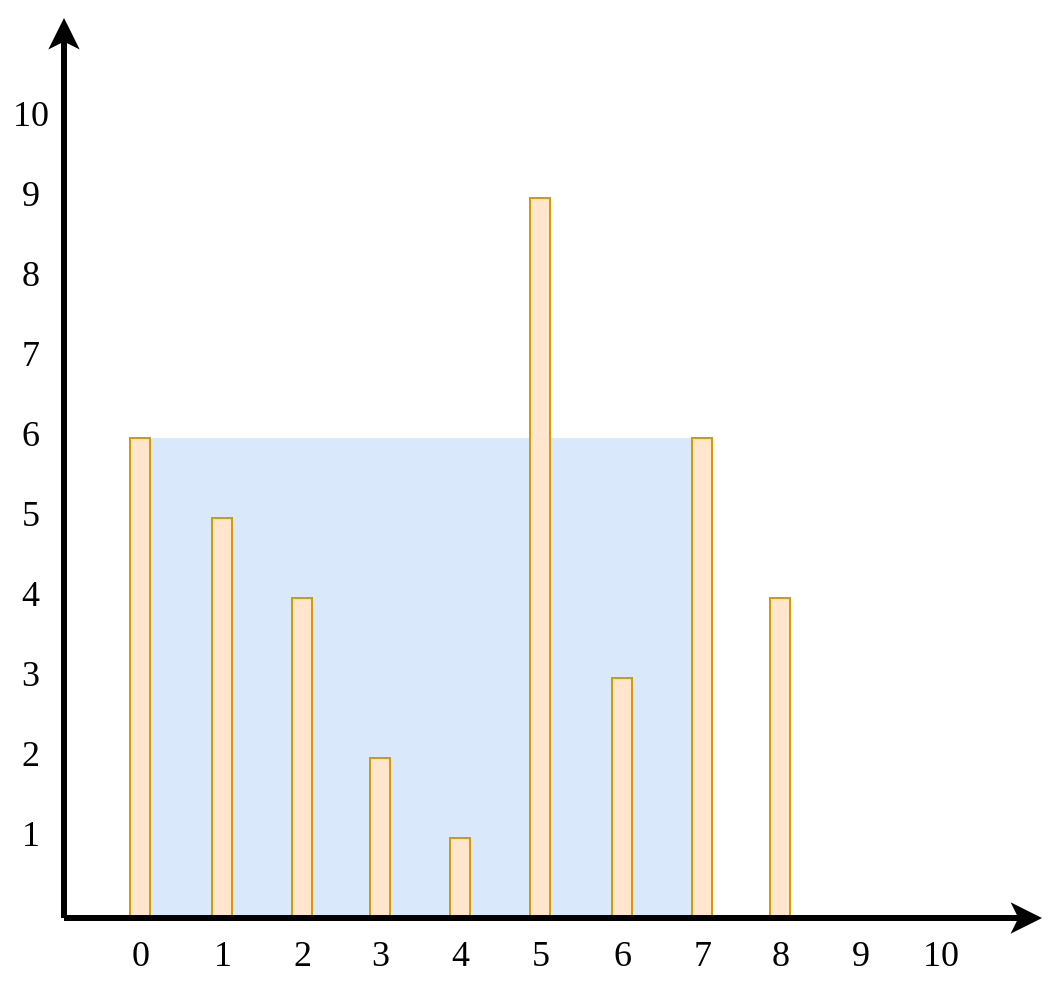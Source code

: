<mxfile version="12.5.1" type="github">
  <diagram id="07fea595-8f29-1299-0266-81d95cde20df" name="Page-1">
    <mxGraphModel dx="1700" dy="877" grid="1" gridSize="10" guides="1" tooltips="1" connect="1" arrows="1" fold="1" page="1" pageScale="1" pageWidth="1169" pageHeight="827" background="#ffffff" math="0" shadow="0">
      <root>
        <mxCell id="0"/>
        <mxCell id="1" parent="0"/>
        <mxCell id="n59VNbHN8dgJypt79uBZ-814" value="" style="rounded=0;whiteSpace=wrap;html=1;strokeColor=none;fontFamily=Comic Sans MS;fillColor=#dae8fc;" vertex="1" parent="1">
          <mxGeometry x="119" y="520" width="281" height="240" as="geometry"/>
        </mxCell>
        <mxCell id="n59VNbHN8dgJypt79uBZ-806" value="" style="whiteSpace=wrap;fillColor=#ffe6cc;gradientDirection=east;strokeColor=#d79b00;html=1;" vertex="1" parent="1">
          <mxGeometry x="195" y="600" width="10" height="160" as="geometry"/>
        </mxCell>
        <mxCell id="n59VNbHN8dgJypt79uBZ-807" value="" style="whiteSpace=wrap;fillColor=#ffe6cc;gradientDirection=east;strokeColor=#d79b00;html=1;" vertex="1" parent="1">
          <mxGeometry x="234" y="680" width="10" height="80" as="geometry"/>
        </mxCell>
        <mxCell id="n59VNbHN8dgJypt79uBZ-808" value="" style="whiteSpace=wrap;fillColor=#ffe6cc;gradientDirection=east;strokeColor=#d79b00;html=1;" vertex="1" parent="1">
          <mxGeometry x="274" y="720" width="10" height="40" as="geometry"/>
        </mxCell>
        <mxCell id="n59VNbHN8dgJypt79uBZ-809" value="" style="whiteSpace=wrap;fillColor=#ffe6cc;gradientDirection=east;strokeColor=#d79b00;html=1;" vertex="1" parent="1">
          <mxGeometry x="314" y="400" width="10" height="360" as="geometry"/>
        </mxCell>
        <mxCell id="n59VNbHN8dgJypt79uBZ-810" value="" style="whiteSpace=wrap;fillColor=#ffe6cc;gradientDirection=east;strokeColor=#d79b00;html=1;" vertex="1" parent="1">
          <mxGeometry x="355" y="640" width="10" height="120" as="geometry"/>
        </mxCell>
        <mxCell id="n59VNbHN8dgJypt79uBZ-811" value="" style="whiteSpace=wrap;fillColor=#ffe6cc;gradientDirection=east;strokeColor=#d79b00;html=1;" vertex="1" parent="1">
          <mxGeometry x="395" y="520" width="10" height="240" as="geometry"/>
        </mxCell>
        <mxCell id="n59VNbHN8dgJypt79uBZ-812" value="" style="whiteSpace=wrap;fillColor=#ffe6cc;gradientDirection=east;strokeColor=#d79b00;html=1;" vertex="1" parent="1">
          <mxGeometry x="434" y="600" width="10" height="160" as="geometry"/>
        </mxCell>
        <mxCell id="n59VNbHN8dgJypt79uBZ-805" value="" style="whiteSpace=wrap;fillColor=#ffe6cc;gradientDirection=east;strokeColor=#d79b00;html=1;" vertex="1" parent="1">
          <mxGeometry x="155" y="560" width="10" height="200" as="geometry"/>
        </mxCell>
        <mxCell id="n59VNbHN8dgJypt79uBZ-752" value="" style="whiteSpace=wrap;fillColor=#ffe6cc;gradientDirection=east;strokeColor=#d79b00;html=1;" vertex="1" parent="1">
          <mxGeometry x="114" y="520" width="10" height="240" as="geometry"/>
        </mxCell>
        <mxCell id="n59VNbHN8dgJypt79uBZ-756" value="" style="edgeStyle=none;html=1;fontColor=#000000;strokeWidth=3;strokeColor=#000000;" edge="1" parent="1">
          <mxGeometry width="100" height="100" relative="1" as="geometry">
            <mxPoint x="81" y="760" as="sourcePoint"/>
            <mxPoint x="81" y="310" as="targetPoint"/>
          </mxGeometry>
        </mxCell>
        <mxCell id="n59VNbHN8dgJypt79uBZ-763" value="" style="edgeStyle=none;html=1;fontColor=#000000;strokeWidth=3;strokeColor=#000000;" edge="1" parent="1">
          <mxGeometry width="100" height="100" relative="1" as="geometry">
            <mxPoint x="81" y="760" as="sourcePoint"/>
            <mxPoint x="570" y="760" as="targetPoint"/>
          </mxGeometry>
        </mxCell>
        <mxCell id="n59VNbHN8dgJypt79uBZ-775" value="&lt;font face=&quot;Comic Sans MS&quot;&gt;1&lt;/font&gt;" style="text;spacingTop=-5;align=center;verticalAlign=middle;fontStyle=0;html=1;fontSize=18;points=[]" vertex="1" parent="1">
          <mxGeometry x="49" y="700" width="30" height="40" as="geometry"/>
        </mxCell>
        <mxCell id="n59VNbHN8dgJypt79uBZ-784" value="2" style="text;spacingTop=-5;align=center;verticalAlign=middle;fontStyle=0;html=1;fontSize=18;points=[];fontFamily=Comic Sans MS;" vertex="1" parent="1">
          <mxGeometry x="49" y="660" width="30" height="40" as="geometry"/>
        </mxCell>
        <mxCell id="n59VNbHN8dgJypt79uBZ-785" value="3" style="text;spacingTop=-5;align=center;verticalAlign=middle;fontStyle=0;html=1;fontSize=18;points=[];fontFamily=Comic Sans MS;" vertex="1" parent="1">
          <mxGeometry x="49" y="620" width="30" height="40" as="geometry"/>
        </mxCell>
        <mxCell id="n59VNbHN8dgJypt79uBZ-786" value="4" style="text;spacingTop=-5;align=center;verticalAlign=middle;fontStyle=0;html=1;fontSize=18;points=[];fontFamily=Comic Sans MS;" vertex="1" parent="1">
          <mxGeometry x="49" y="580" width="30" height="40" as="geometry"/>
        </mxCell>
        <mxCell id="n59VNbHN8dgJypt79uBZ-787" value="5" style="text;spacingTop=-5;align=center;verticalAlign=middle;fontStyle=0;html=1;fontSize=18;points=[];fontFamily=Comic Sans MS;" vertex="1" parent="1">
          <mxGeometry x="49" y="540" width="30" height="40" as="geometry"/>
        </mxCell>
        <mxCell id="n59VNbHN8dgJypt79uBZ-788" value="6" style="text;spacingTop=-5;align=center;verticalAlign=middle;fontStyle=0;html=1;fontSize=18;points=[];fontFamily=Comic Sans MS;" vertex="1" parent="1">
          <mxGeometry x="49" y="500" width="30" height="40" as="geometry"/>
        </mxCell>
        <mxCell id="n59VNbHN8dgJypt79uBZ-789" value="7" style="text;spacingTop=-5;align=center;verticalAlign=middle;fontStyle=0;html=1;fontSize=18;points=[];fontFamily=Comic Sans MS;" vertex="1" parent="1">
          <mxGeometry x="49" y="460" width="30" height="40" as="geometry"/>
        </mxCell>
        <mxCell id="n59VNbHN8dgJypt79uBZ-790" value="0" style="text;spacingTop=-5;align=center;verticalAlign=middle;fontStyle=0;html=1;fontSize=18;points=[];fontFamily=Comic Sans MS;" vertex="1" parent="1">
          <mxGeometry x="104" y="760" width="30" height="40" as="geometry"/>
        </mxCell>
        <mxCell id="n59VNbHN8dgJypt79uBZ-792" value="1" style="text;spacingTop=-5;align=center;verticalAlign=middle;fontStyle=0;html=1;fontSize=18;points=[];fontFamily=Comic Sans MS;" vertex="1" parent="1">
          <mxGeometry x="145" y="760" width="30" height="40" as="geometry"/>
        </mxCell>
        <mxCell id="n59VNbHN8dgJypt79uBZ-793" value="2" style="text;spacingTop=-5;align=center;verticalAlign=middle;fontStyle=0;html=1;fontSize=18;points=[];fontFamily=Comic Sans MS;" vertex="1" parent="1">
          <mxGeometry x="185" y="760" width="30" height="40" as="geometry"/>
        </mxCell>
        <mxCell id="n59VNbHN8dgJypt79uBZ-794" value="3" style="text;spacingTop=-5;align=center;verticalAlign=middle;fontStyle=0;html=1;fontSize=18;points=[];fontFamily=Comic Sans MS;" vertex="1" parent="1">
          <mxGeometry x="224" y="760" width="30" height="40" as="geometry"/>
        </mxCell>
        <mxCell id="n59VNbHN8dgJypt79uBZ-795" value="4" style="text;spacingTop=-5;align=center;verticalAlign=middle;fontStyle=0;html=1;fontSize=18;points=[];fontFamily=Comic Sans MS;" vertex="1" parent="1">
          <mxGeometry x="264" y="760" width="30" height="40" as="geometry"/>
        </mxCell>
        <mxCell id="n59VNbHN8dgJypt79uBZ-796" value="5" style="text;spacingTop=-5;align=center;verticalAlign=middle;fontStyle=0;html=1;fontSize=18;points=[];fontFamily=Comic Sans MS;" vertex="1" parent="1">
          <mxGeometry x="304" y="760" width="30" height="40" as="geometry"/>
        </mxCell>
        <mxCell id="n59VNbHN8dgJypt79uBZ-797" value="6" style="text;spacingTop=-5;align=center;verticalAlign=middle;fontStyle=0;html=1;fontSize=18;points=[];fontFamily=Comic Sans MS;" vertex="1" parent="1">
          <mxGeometry x="345" y="760" width="30" height="40" as="geometry"/>
        </mxCell>
        <mxCell id="n59VNbHN8dgJypt79uBZ-798" value="7" style="text;spacingTop=-5;align=center;verticalAlign=middle;fontStyle=0;html=1;fontSize=18;points=[];fontFamily=Comic Sans MS;" vertex="1" parent="1">
          <mxGeometry x="385" y="760" width="30" height="40" as="geometry"/>
        </mxCell>
        <mxCell id="n59VNbHN8dgJypt79uBZ-799" value="8" style="text;spacingTop=-5;align=center;verticalAlign=middle;fontStyle=0;html=1;fontSize=18;points=[];fontFamily=Comic Sans MS;" vertex="1" parent="1">
          <mxGeometry x="49" y="420" width="30" height="40" as="geometry"/>
        </mxCell>
        <mxCell id="n59VNbHN8dgJypt79uBZ-800" value="9" style="text;spacingTop=-5;align=center;verticalAlign=middle;fontStyle=0;html=1;fontSize=18;points=[];fontFamily=Comic Sans MS;" vertex="1" parent="1">
          <mxGeometry x="49" y="380" width="30" height="40" as="geometry"/>
        </mxCell>
        <mxCell id="n59VNbHN8dgJypt79uBZ-801" value="10" style="text;spacingTop=-5;align=center;verticalAlign=middle;fontStyle=0;html=1;fontSize=18;points=[];fontFamily=Comic Sans MS;" vertex="1" parent="1">
          <mxGeometry x="49" y="340" width="30" height="40" as="geometry"/>
        </mxCell>
        <mxCell id="n59VNbHN8dgJypt79uBZ-802" value="8" style="text;spacingTop=-5;align=center;verticalAlign=middle;fontStyle=0;html=1;fontSize=18;points=[];fontFamily=Comic Sans MS;" vertex="1" parent="1">
          <mxGeometry x="424" y="760" width="30" height="40" as="geometry"/>
        </mxCell>
        <mxCell id="n59VNbHN8dgJypt79uBZ-803" value="9" style="text;spacingTop=-5;align=center;verticalAlign=middle;fontStyle=0;html=1;fontSize=18;points=[];fontFamily=Comic Sans MS;" vertex="1" parent="1">
          <mxGeometry x="464" y="760" width="30" height="40" as="geometry"/>
        </mxCell>
        <mxCell id="n59VNbHN8dgJypt79uBZ-804" value="10" style="text;spacingTop=-5;align=center;verticalAlign=middle;fontStyle=0;html=1;fontSize=18;points=[];fontFamily=Comic Sans MS;" vertex="1" parent="1">
          <mxGeometry x="504" y="760" width="30" height="40" as="geometry"/>
        </mxCell>
      </root>
    </mxGraphModel>
  </diagram>
</mxfile>
